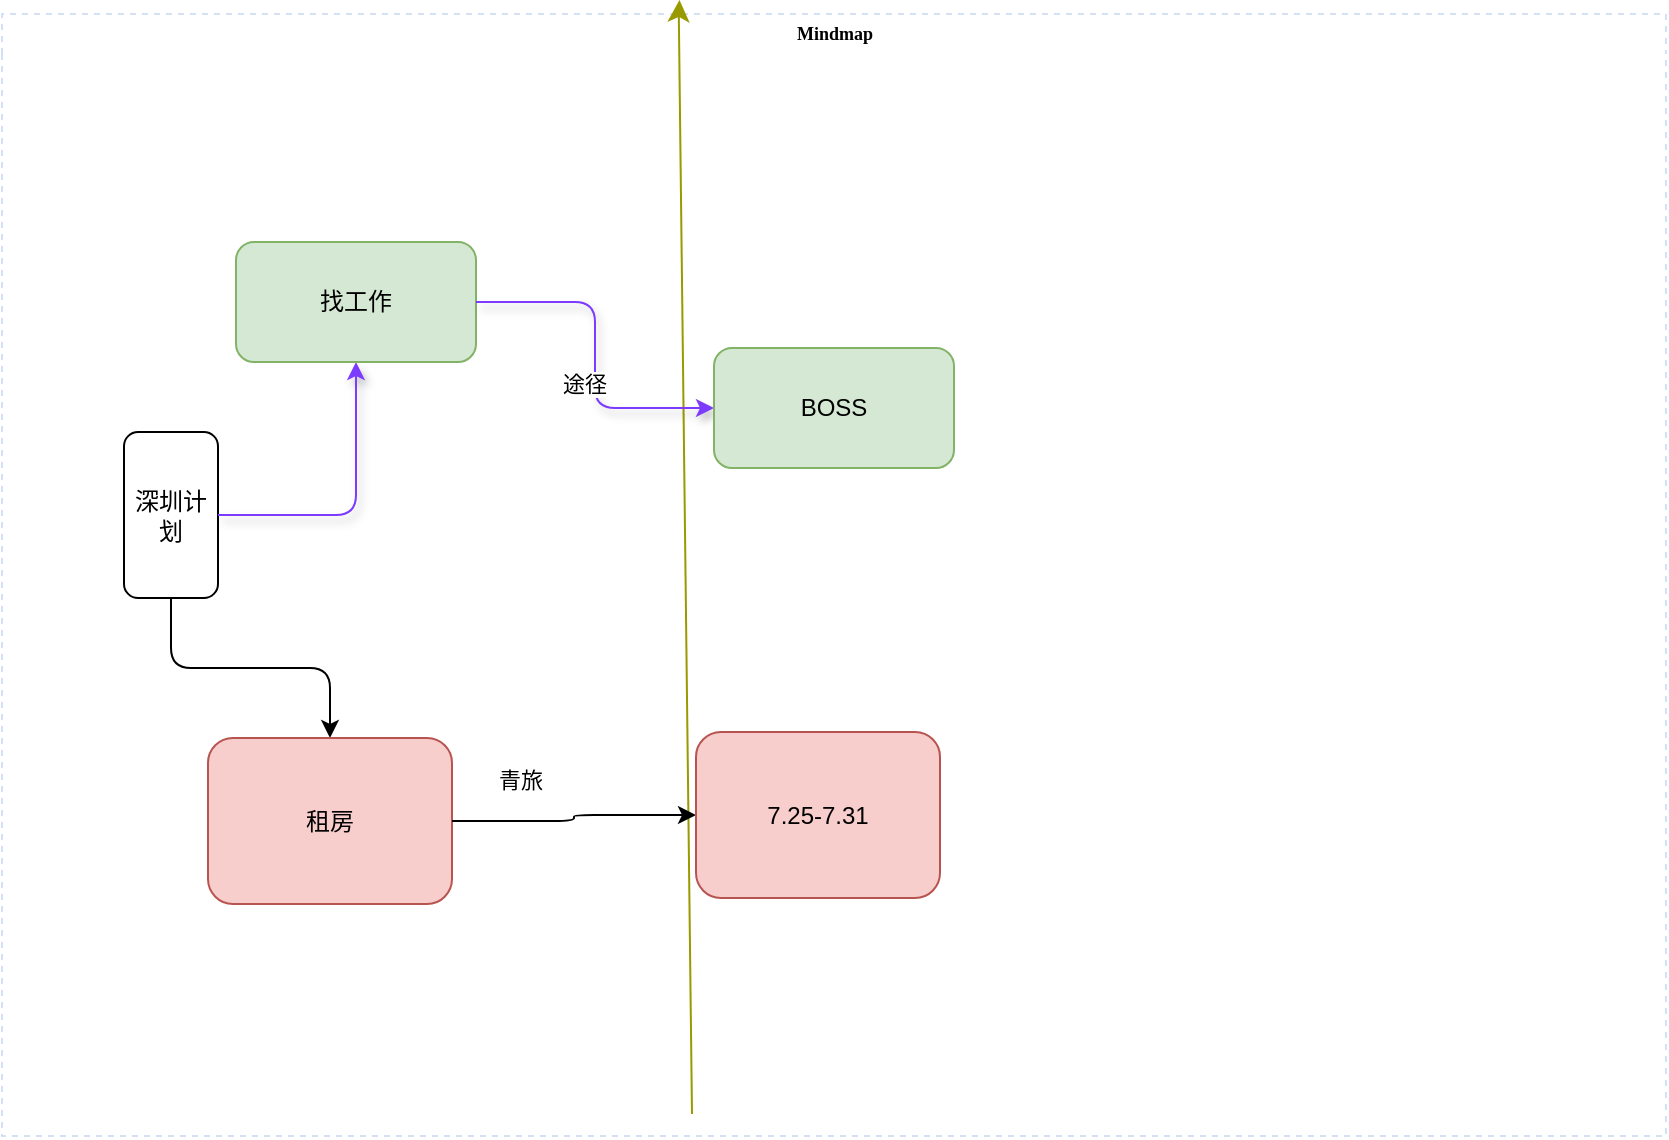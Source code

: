<mxfile border="50" scale="3" compressed="false" locked="false" version="24.7.5">
  <diagram name="Blank" id="YmL12bMKpDGza6XwsDPr">
    <mxGraphModel dx="1332" dy="932" grid="0" gridSize="10" guides="1" tooltips="1" connect="1" arrows="1" fold="1" page="0" pageScale="1" pageWidth="827" pageHeight="1169" background="none" math="1" shadow="0">
      <root>
        <mxCell id="X5NqExCQtvZxIxQ7pmgY-0" />
        <mxCell id="1" parent="X5NqExCQtvZxIxQ7pmgY-0" />
        <mxCell id="Gr0Zq-AI6Quabplr0KPa-179" value="Mindmap" style="swimlane;html=1;startSize=20;horizontal=1;containerType=tree;labelBackgroundColor=none;strokeColor=#D4E1F5;strokeWidth=1;fillColor=none;fontFamily=Comic Sans MS;fontSize=9;swimlaneLine=0;dashed=1;collapsible=0;swimlaneFillColor=none;" parent="1" vertex="1">
          <mxGeometry x="-47" y="-122" width="832" height="561" as="geometry" />
        </mxCell>
        <mxCell id="Gr0Zq-AI6Quabplr0KPa-222" value="" style="endArrow=classic;html=1;curved=1;sourcePerimeterSpacing=10;strokeColor=#999900;targetPerimeterSpacing=7;rounded=0;fontSize=12;startSize=8;endSize=8;" parent="Gr0Zq-AI6Quabplr0KPa-179" source="Gr0Zq-AI6Quabplr0KPa-186" edge="1">
          <mxGeometry width="50" height="50" relative="1" as="geometry">
            <mxPoint x="345" y="550" as="sourcePoint" />
            <mxPoint x="338.73" y="-7" as="targetPoint" />
            <Array as="points">
              <mxPoint x="338" y="11" />
            </Array>
          </mxGeometry>
        </mxCell>
        <mxCell id="Z4hfzU6XygUPlT_a9uIF-1" value="深圳计划" style="rounded=1;whiteSpace=wrap;html=1;" vertex="1" parent="Gr0Zq-AI6Quabplr0KPa-179">
          <mxGeometry x="61" y="209" width="47" height="83" as="geometry" />
        </mxCell>
        <mxCell id="Z4hfzU6XygUPlT_a9uIF-2" value="" style="edgeStyle=orthogonalEdgeStyle;rounded=1;orthogonalLoop=1;jettySize=auto;html=1;shadow=1;curved=0;strokeColor=#7C3BFF;" edge="1" source="Z4hfzU6XygUPlT_a9uIF-1" target="Z4hfzU6XygUPlT_a9uIF-3" parent="Gr0Zq-AI6Quabplr0KPa-179">
          <mxGeometry relative="1" as="geometry" />
        </mxCell>
        <mxCell id="Z4hfzU6XygUPlT_a9uIF-3" value="找工作" style="rounded=1;whiteSpace=wrap;html=1;fillColor=#d5e8d4;strokeColor=#82b366;" vertex="1" parent="Gr0Zq-AI6Quabplr0KPa-179">
          <mxGeometry x="117" y="114" width="120" height="60" as="geometry" />
        </mxCell>
        <mxCell id="Z4hfzU6XygUPlT_a9uIF-25" value="" style="edgeStyle=orthogonalEdgeStyle;shape=connector;curved=0;rounded=1;orthogonalLoop=1;jettySize=auto;html=1;" edge="1" source="Z4hfzU6XygUPlT_a9uIF-1" target="Z4hfzU6XygUPlT_a9uIF-26" parent="Gr0Zq-AI6Quabplr0KPa-179">
          <mxGeometry relative="1" as="geometry" />
        </mxCell>
        <mxCell id="Z4hfzU6XygUPlT_a9uIF-26" value="租房" style="rounded=1;whiteSpace=wrap;html=1;fillColor=#f8cecc;strokeColor=#b85450;" vertex="1" parent="Gr0Zq-AI6Quabplr0KPa-179">
          <mxGeometry x="103" y="362" width="122" height="83" as="geometry" />
        </mxCell>
        <mxCell id="Z4hfzU6XygUPlT_a9uIF-29" value="" style="edgeStyle=orthogonalEdgeStyle;rounded=1;orthogonalLoop=1;jettySize=auto;html=1;shadow=1;curved=0;strokeColor=#7C3BFF;" edge="1" target="Z4hfzU6XygUPlT_a9uIF-30" source="Z4hfzU6XygUPlT_a9uIF-3" parent="Gr0Zq-AI6Quabplr0KPa-179">
          <mxGeometry relative="1" as="geometry">
            <mxPoint x="134" y="116" as="sourcePoint" />
          </mxGeometry>
        </mxCell>
        <mxCell id="Z4hfzU6XygUPlT_a9uIF-30" value="BOSS" style="rounded=1;whiteSpace=wrap;html=1;fillColor=#d5e8d4;strokeColor=#82b366;" vertex="1" parent="Gr0Zq-AI6Quabplr0KPa-179">
          <mxGeometry x="356" y="167" width="120" height="60" as="geometry" />
        </mxCell>
        <mxCell id="Z4hfzU6XygUPlT_a9uIF-31" value="" style="edgeStyle=orthogonalEdgeStyle;shape=connector;curved=0;rounded=1;orthogonalLoop=1;jettySize=auto;html=1;" edge="1" target="Z4hfzU6XygUPlT_a9uIF-32" source="Z4hfzU6XygUPlT_a9uIF-26" parent="Gr0Zq-AI6Quabplr0KPa-179">
          <mxGeometry relative="1" as="geometry">
            <mxPoint x="134" y="116" as="sourcePoint" />
          </mxGeometry>
        </mxCell>
        <mxCell id="Z4hfzU6XygUPlT_a9uIF-32" value="7.25-7.31" style="rounded=1;whiteSpace=wrap;html=1;fillColor=#f8cecc;strokeColor=#b85450;" vertex="1" parent="Gr0Zq-AI6Quabplr0KPa-179">
          <mxGeometry x="347" y="359" width="122" height="83" as="geometry" />
        </mxCell>
        <mxCell id="Z4hfzU6XygUPlT_a9uIF-34" value="途径" style="text;html=1;align=center;verticalAlign=middle;resizable=0;points=[];autosize=1;strokeColor=none;fillColor=none;fontFamily=Helvetica;fontSize=11;fontColor=default;labelBackgroundColor=default;" vertex="1" parent="Gr0Zq-AI6Quabplr0KPa-179">
          <mxGeometry x="271" y="172" width="40" height="25" as="geometry" />
        </mxCell>
        <mxCell id="Z4hfzU6XygUPlT_a9uIF-33" value="青旅" style="text;html=1;align=center;verticalAlign=middle;resizable=0;points=[];autosize=1;strokeColor=none;fillColor=none;fontFamily=Helvetica;fontSize=11;fontColor=default;labelBackgroundColor=default;" vertex="1" parent="Gr0Zq-AI6Quabplr0KPa-179">
          <mxGeometry x="239" y="370" width="40" height="25" as="geometry" />
        </mxCell>
      </root>
    </mxGraphModel>
  </diagram>
</mxfile>
